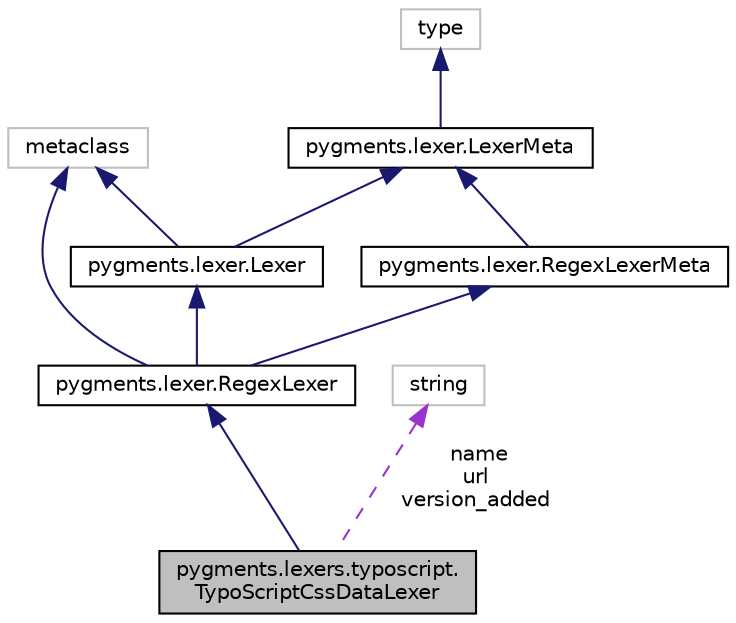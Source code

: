 digraph "pygments.lexers.typoscript.TypoScriptCssDataLexer"
{
 // LATEX_PDF_SIZE
  edge [fontname="Helvetica",fontsize="10",labelfontname="Helvetica",labelfontsize="10"];
  node [fontname="Helvetica",fontsize="10",shape=record];
  Node1 [label="pygments.lexers.typoscript.\lTypoScriptCssDataLexer",height=0.2,width=0.4,color="black", fillcolor="grey75", style="filled", fontcolor="black",tooltip=" "];
  Node2 -> Node1 [dir="back",color="midnightblue",fontsize="10",style="solid"];
  Node2 [label="pygments.lexer.RegexLexer",height=0.2,width=0.4,color="black", fillcolor="white", style="filled",URL="$classpygments_1_1lexer_1_1RegexLexer.html",tooltip=" "];
  Node3 -> Node2 [dir="back",color="midnightblue",fontsize="10",style="solid"];
  Node3 [label="pygments.lexer.Lexer",height=0.2,width=0.4,color="black", fillcolor="white", style="filled",URL="$classpygments_1_1lexer_1_1Lexer.html",tooltip=" "];
  Node4 -> Node3 [dir="back",color="midnightblue",fontsize="10",style="solid"];
  Node4 [label="metaclass",height=0.2,width=0.4,color="grey75", fillcolor="white", style="filled",tooltip=" "];
  Node5 -> Node3 [dir="back",color="midnightblue",fontsize="10",style="solid"];
  Node5 [label="pygments.lexer.LexerMeta",height=0.2,width=0.4,color="black", fillcolor="white", style="filled",URL="$classpygments_1_1lexer_1_1LexerMeta.html",tooltip=" "];
  Node6 -> Node5 [dir="back",color="midnightblue",fontsize="10",style="solid"];
  Node6 [label="type",height=0.2,width=0.4,color="grey75", fillcolor="white", style="filled",tooltip=" "];
  Node4 -> Node2 [dir="back",color="midnightblue",fontsize="10",style="solid"];
  Node7 -> Node2 [dir="back",color="midnightblue",fontsize="10",style="solid"];
  Node7 [label="pygments.lexer.RegexLexerMeta",height=0.2,width=0.4,color="black", fillcolor="white", style="filled",URL="$classpygments_1_1lexer_1_1RegexLexerMeta.html",tooltip=" "];
  Node5 -> Node7 [dir="back",color="midnightblue",fontsize="10",style="solid"];
  Node8 -> Node1 [dir="back",color="darkorchid3",fontsize="10",style="dashed",label=" name\nurl\nversion_added" ];
  Node8 [label="string",height=0.2,width=0.4,color="grey75", fillcolor="white", style="filled",tooltip=" "];
}
